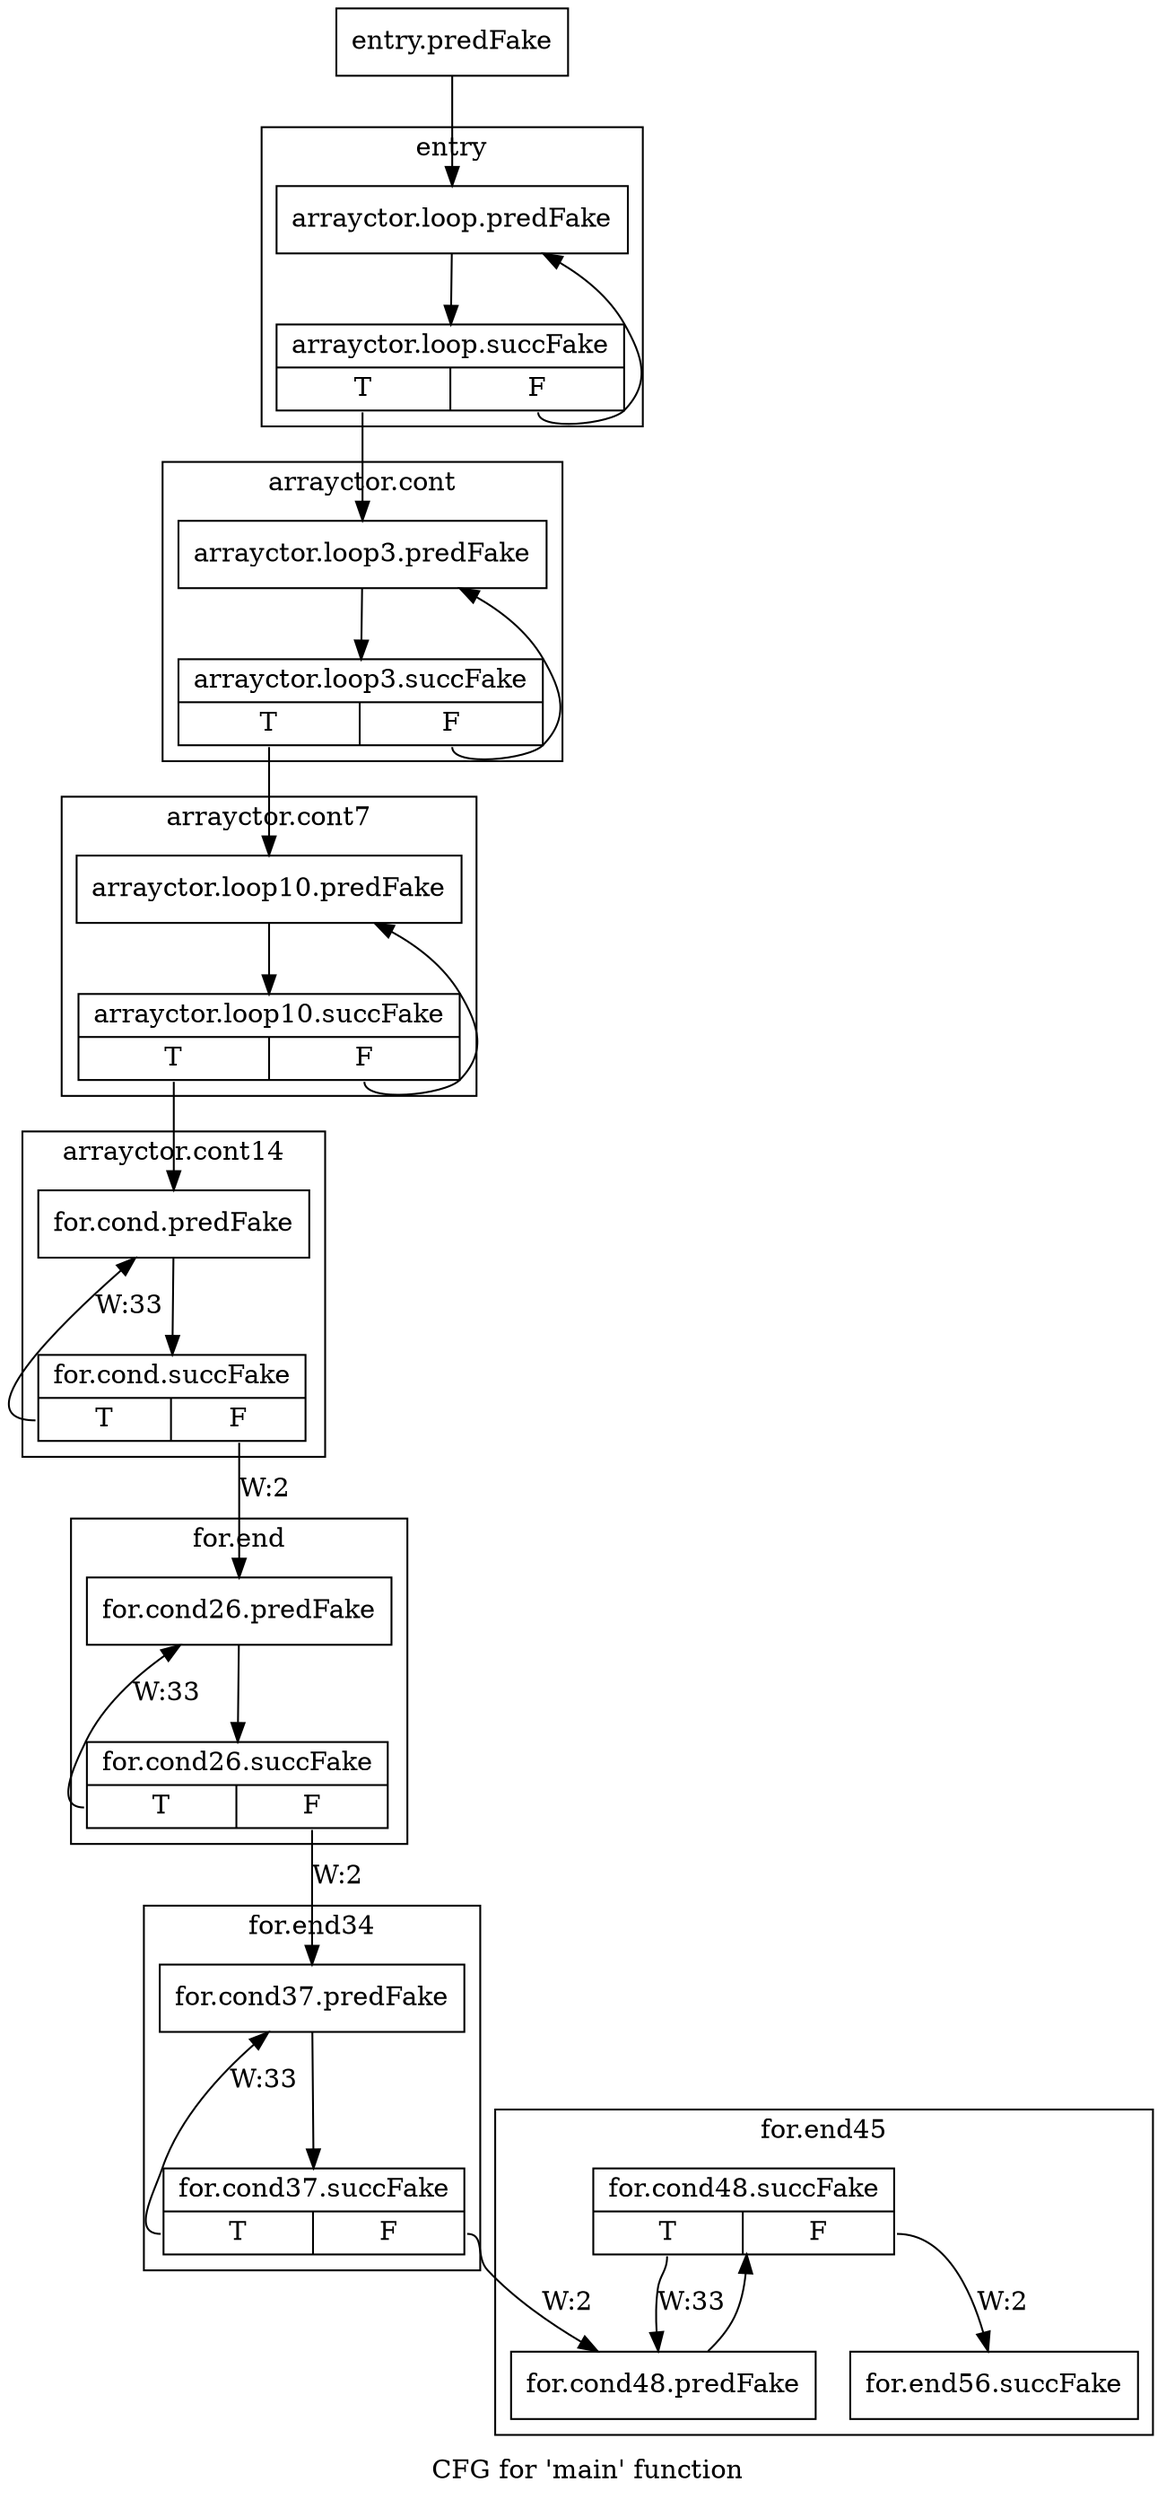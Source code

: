 digraph "CFG for 'main' function" {
	label="CFG for 'main' function";

	Node0x36905b0 [shape=record,filename="",linenumber="",label="{entry.predFake}"];
	Node0x36905b0 -> Node0x369fa00[ callList="" memoryops="" filename="../../../main.cpp" execusionnum="1"];
	Node0x3652870 [shape=record,filename="../../../main.cpp",linenumber="37",label="{for.end56.succFake}"];
subgraph cluster_0 {
	label="for.end45";
	tripcount="32";
	invocationtime="2";

	Node0x37489f0 [shape=record,filename="../../../main.cpp",linenumber="31",label="{for.cond48.predFake}"];
	Node0x37489f0 -> Node0x35fa5d0[ callList="" memoryops="" filename="../../../main.cpp" execusionnum="33"];
	Node0x35fa5d0 [shape=record,filename="../../../main.cpp",linenumber="31",label="{for.cond48.succFake|{<s0>T|<s1>F}}"];
	Node0x35fa5d0:s0 -> Node0x37489f0[label="W:33" callList="" memoryops="" filename="../../../main.cpp" execusionnum="32"];
	Node0x35fa5d0:s1 -> Node0x3652870[label="W:2" callList="" memoryops="" filename="../../../main.cpp" execusionnum="1"];
}
subgraph cluster_1 {
	label="for.end34";
	tripcount="32";
	invocationtime="2";

	Node0x37488b0 [shape=record,filename="../../../main.cpp",linenumber="24",label="{for.cond37.predFake}"];
	Node0x37488b0 -> Node0x35fa3d0[ callList="" memoryops="" filename="../../../main.cpp" execusionnum="33"];
	Node0x35fa3d0 [shape=record,filename="../../../main.cpp",linenumber="24",label="{for.cond37.succFake|{<s0>T|<s1>F}}"];
	Node0x35fa3d0:s0 -> Node0x37488b0[label="W:33" callList="" memoryops="" filename="../../../main.cpp" execusionnum="32"];
	Node0x35fa3d0:s1 -> Node0x37489f0[label="W:2" callList="" memoryops="" filename="../../../main.cpp" execusionnum="1"];
}
subgraph cluster_2 {
	label="for.end";
	tripcount="32";
	invocationtime="2";

	Node0x368cfe0 [shape=record,filename="../../../main.cpp",linenumber="19",label="{for.cond26.predFake}"];
	Node0x368cfe0 -> Node0x35f98e0[ callList="" memoryops="" filename="../../../main.cpp" execusionnum="33"];
	Node0x35f98e0 [shape=record,filename="../../../main.cpp",linenumber="19",label="{for.cond26.succFake|{<s0>T|<s1>F}}"];
	Node0x35f98e0:s0 -> Node0x368cfe0[label="W:33" callList="" memoryops="" filename="../../../main.cpp" execusionnum="32"];
	Node0x35f98e0:s1 -> Node0x37488b0[label="W:2" callList="" memoryops="" filename="../../../main.cpp" execusionnum="1"];
}
subgraph cluster_3 {
	label="arrayctor.cont14";
	tripcount="32";
	invocationtime="1";

	Node0x37472d0 [shape=record,filename="../../../main.cpp",linenumber="11",label="{for.cond.predFake}"];
	Node0x37472d0 -> Node0x35fa1c0[ callList="" memoryops="" filename="../../../main.cpp" execusionnum="33"];
	Node0x35fa1c0 [shape=record,filename="../../../main.cpp",linenumber="11",label="{for.cond.succFake|{<s0>T|<s1>F}}"];
	Node0x35fa1c0:s0 -> Node0x37472d0[label="W:33" callList="" memoryops="" filename="../../../main.cpp" execusionnum="32"];
	Node0x35fa1c0:s1 -> Node0x368cfe0[label="W:2" callList="1:17" memoryops="" filename="../../../main.cpp" execusionnum="1"];
}
subgraph cluster_4 {
	label="arrayctor.cont7";
	tripcount="0";
	invocationtime="1";

	Node0x3747230 [shape=record,filename="../../../main.cpp",linenumber="8",label="{arrayctor.loop10.predFake}"];
	Node0x3747230 -> Node0x35f9ff0[ callList="" memoryops="" filename="../../../main.cpp" execusionnum="0"];
	Node0x35f9ff0 [shape=record,filename="../../../main.cpp",linenumber="8",label="{arrayctor.loop10.succFake|{<s0>T|<s1>F}}"];
	Node0x35f9ff0:s0 -> Node0x37472d0[ callList="" memoryops="" filename="../../../main.cpp" execusionnum="33"];
	Node0x35f9ff0:s1 -> Node0x3747230;
}
subgraph cluster_5 {
	label="arrayctor.cont";
	tripcount="0";
	invocationtime="1";

	Node0x3747190 [shape=record,filename="../../../main.cpp",linenumber="7",label="{arrayctor.loop3.predFake}"];
	Node0x3747190 -> Node0x35f9db0[ callList="" memoryops="" filename="../../../main.cpp" execusionnum="0"];
	Node0x35f9db0 [shape=record,filename="../../../main.cpp",linenumber="7",label="{arrayctor.loop3.succFake|{<s0>T|<s1>F}}"];
	Node0x35f9db0:s0 -> Node0x3747230[ callList="" memoryops="" filename="../../../main.cpp" execusionnum="0"];
	Node0x35f9db0:s1 -> Node0x3747190;
}
subgraph cluster_6 {
	label="entry";
	tripcount="0";
	invocationtime="1";

	Node0x369fa00 [shape=record,filename="../../../main.cpp",linenumber="6",label="{arrayctor.loop.predFake}"];
	Node0x369fa00 -> Node0x35f9b80[ callList="" memoryops="" filename="../../../main.cpp" execusionnum="0"];
	Node0x35f9b80 [shape=record,filename="../../../main.cpp",linenumber="6",label="{arrayctor.loop.succFake|{<s0>T|<s1>F}}"];
	Node0x35f9b80:s0 -> Node0x3747190[ callList="" memoryops="" filename="../../../main.cpp" execusionnum="0"];
	Node0x35f9b80:s1 -> Node0x369fa00;
}
}
